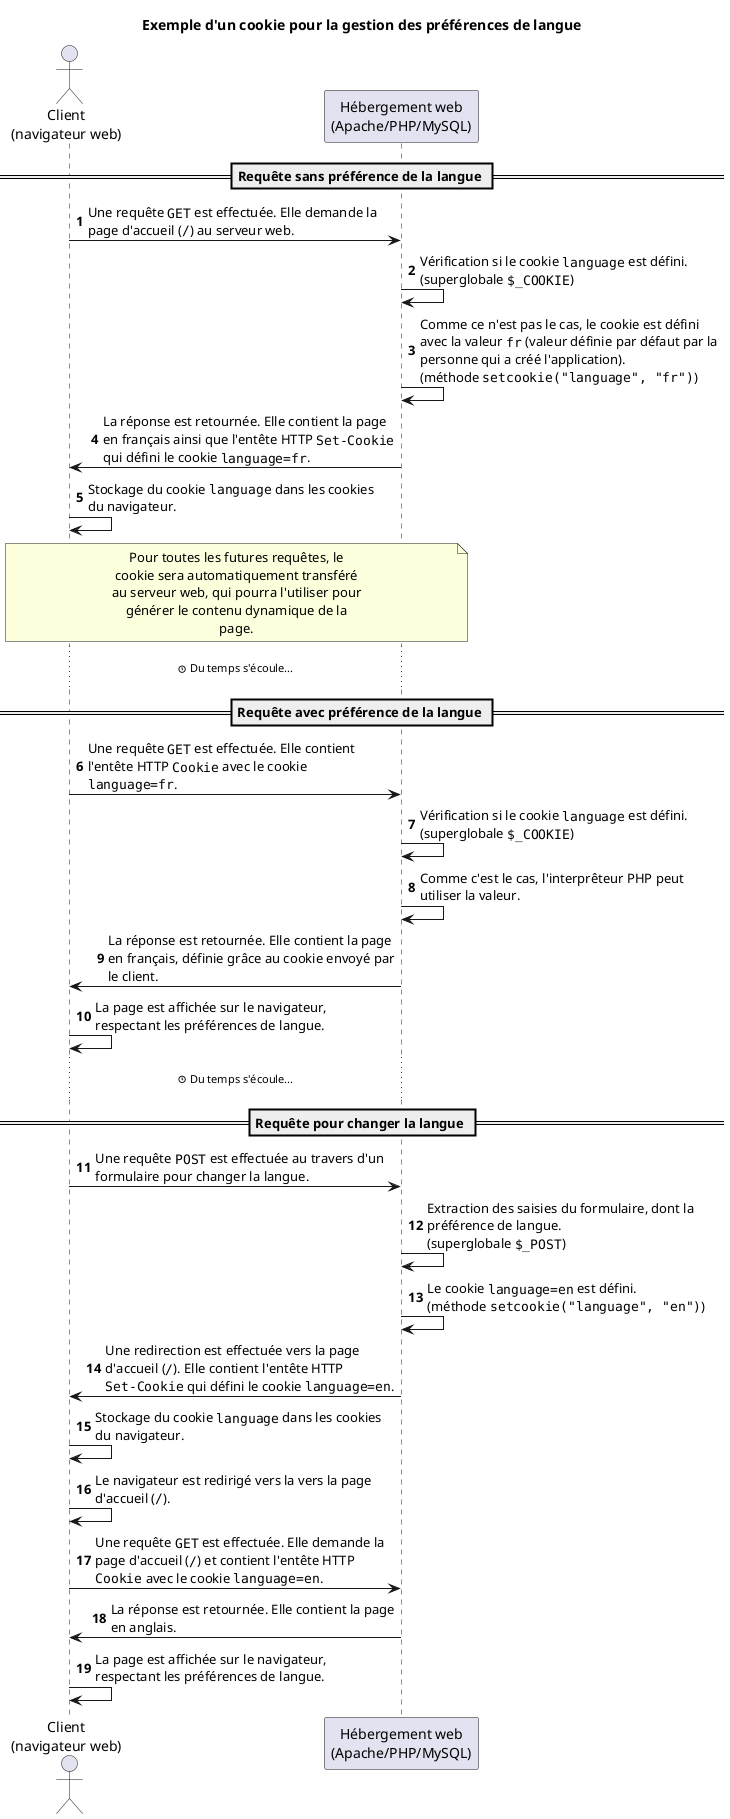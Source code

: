 @startuml "exemple-dun-cookie-pour-la-gestion-des-preferences-de-langue"
skinparam boxPadding 100
skinparam maxMessageSize 300
skinparam noteTextAlignment center
skinparam sequenceMessageAlign direction
skinparam wrapWidth 250
autonumber

!$TITLE = "Exemple d'un cookie pour la gestion des préférences de langue"
!$MULTIPAGE = 0

!if ($MULTIPAGE)
    right footer $TITLE (%page%/%lastpage%)
!else
    ignore newpage
!endif

title $TITLE

actor "Client\n(navigateur web)" as browser
participant "Hébergement web\n(Apache/PHP/MySQL)" as webserver

== Requête sans préférence de la langue ==

browser -> webserver: Une requête ""GET"" est effectuée. Elle demande la page d'accueil (""/"") au serveur web.
webserver -> webserver: Vérification si le cookie ""language"" est défini.\n(superglobale ""$_COOKIE"")
webserver -> webserver: Comme ce n'est pas le cas, le cookie est défini avec la valeur ""fr"" (valeur définie par défaut par la personne qui a créé l'application).\n(méthode ""setcookie("language", "fr")"")
webserver -> browser: La réponse est retournée. Elle contient la page en français ainsi que l'entête HTTP ""Set-Cookie"" qui défini le cookie ""language=fr"".
browser -> browser: Stockage du cookie ""language"" dans les cookies du navigateur.

note over browser, webserver
    Pour toutes les futures requêtes, le cookie sera automatiquement transféré au serveur web, qui pourra l'utiliser pour générer le contenu dynamique de la page.
end note

newpage $TITLE

... <&clock> Du temps s'écoule... ...

== Requête avec préférence de la langue ==

browser -> webserver: Une requête ""GET"" est effectuée. Elle contient l'entête HTTP ""Cookie"" avec le cookie ""language=fr"".
webserver -> webserver: Vérification si le cookie ""language"" est défini.\n(superglobale ""$_COOKIE"")
webserver -> webserver: Comme c'est le cas, l'interprêteur PHP peut utiliser la valeur.
webserver -> browser: La réponse est retournée. Elle contient la page en français, définie grâce au cookie envoyé par le client.
browser -> browser: La page est affichée sur le navigateur, respectant les préférences de langue.

newpage $TITLE

... <&clock> Du temps s'écoule... ...

== Requête pour changer la langue ==

browser -> webserver: Une requête ""POST"" est effectuée au travers d'un formulaire pour changer la langue.
webserver -> webserver: Extraction des saisies du formulaire, dont la préférence de langue.\n(superglobale ""$_POST"")
webserver -> webserver: Le cookie ""language=en"" est défini.\n(méthode ""setcookie("language", "en")"")
webserver -> browser: Une redirection est effectuée vers la page d'accueil (""/""). Elle contient l'entête HTTP ""Set-Cookie"" qui défini le cookie ""language=en"".
browser -> browser: Stockage du cookie ""language"" dans les cookies du navigateur.
browser -> browser: Le navigateur est redirigé vers la vers la page d'accueil (""/"").
browser -> webserver: Une requête ""GET"" est effectuée. Elle demande la page d'accueil (""/"") et contient l'entête HTTP ""Cookie"" avec le cookie ""language=en"".
webserver -> browser: La réponse est retournée. Elle contient la page en anglais.
browser -> browser: La page est affichée sur le navigateur, respectant les préférences de langue.

@enduml
